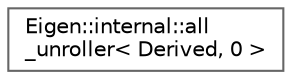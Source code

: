 digraph "类继承关系图"
{
 // LATEX_PDF_SIZE
  bgcolor="transparent";
  edge [fontname=Helvetica,fontsize=10,labelfontname=Helvetica,labelfontsize=10];
  node [fontname=Helvetica,fontsize=10,shape=box,height=0.2,width=0.4];
  rankdir="LR";
  Node0 [id="Node000000",label="Eigen::internal::all\l_unroller\< Derived, 0 \>",height=0.2,width=0.4,color="grey40", fillcolor="white", style="filled",URL="$struct_eigen_1_1internal_1_1all__unroller_3_01_derived_00_010_01_4.html",tooltip=" "];
}
